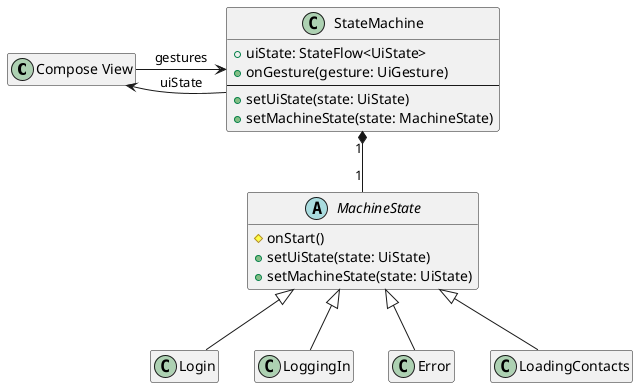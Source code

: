@startuml
'https://plantuml.com/class-diagram

hide empty members

class "Compose View" as View

View -> StateMachine: gestures
View <- StateMachine: uiState

class StateMachine {
    +uiState: StateFlow<UiState>
    +onGesture(gesture: UiGesture)
    --
    +setUiState(state: UiState)
    +setMachineState(state: MachineState)
}

StateMachine "1" *-- "1" MachineState

abstract class MachineState {
    #onStart()
    +setUiState(state: UiState)
    +setMachineState(state: UiState)
}

class Login
class LoggingIn
class Error
class LoadingContacts

MachineState <|-- Login
MachineState <|-- LoggingIn
MachineState <|-- Error
MachineState <|-- LoadingContacts

@enduml